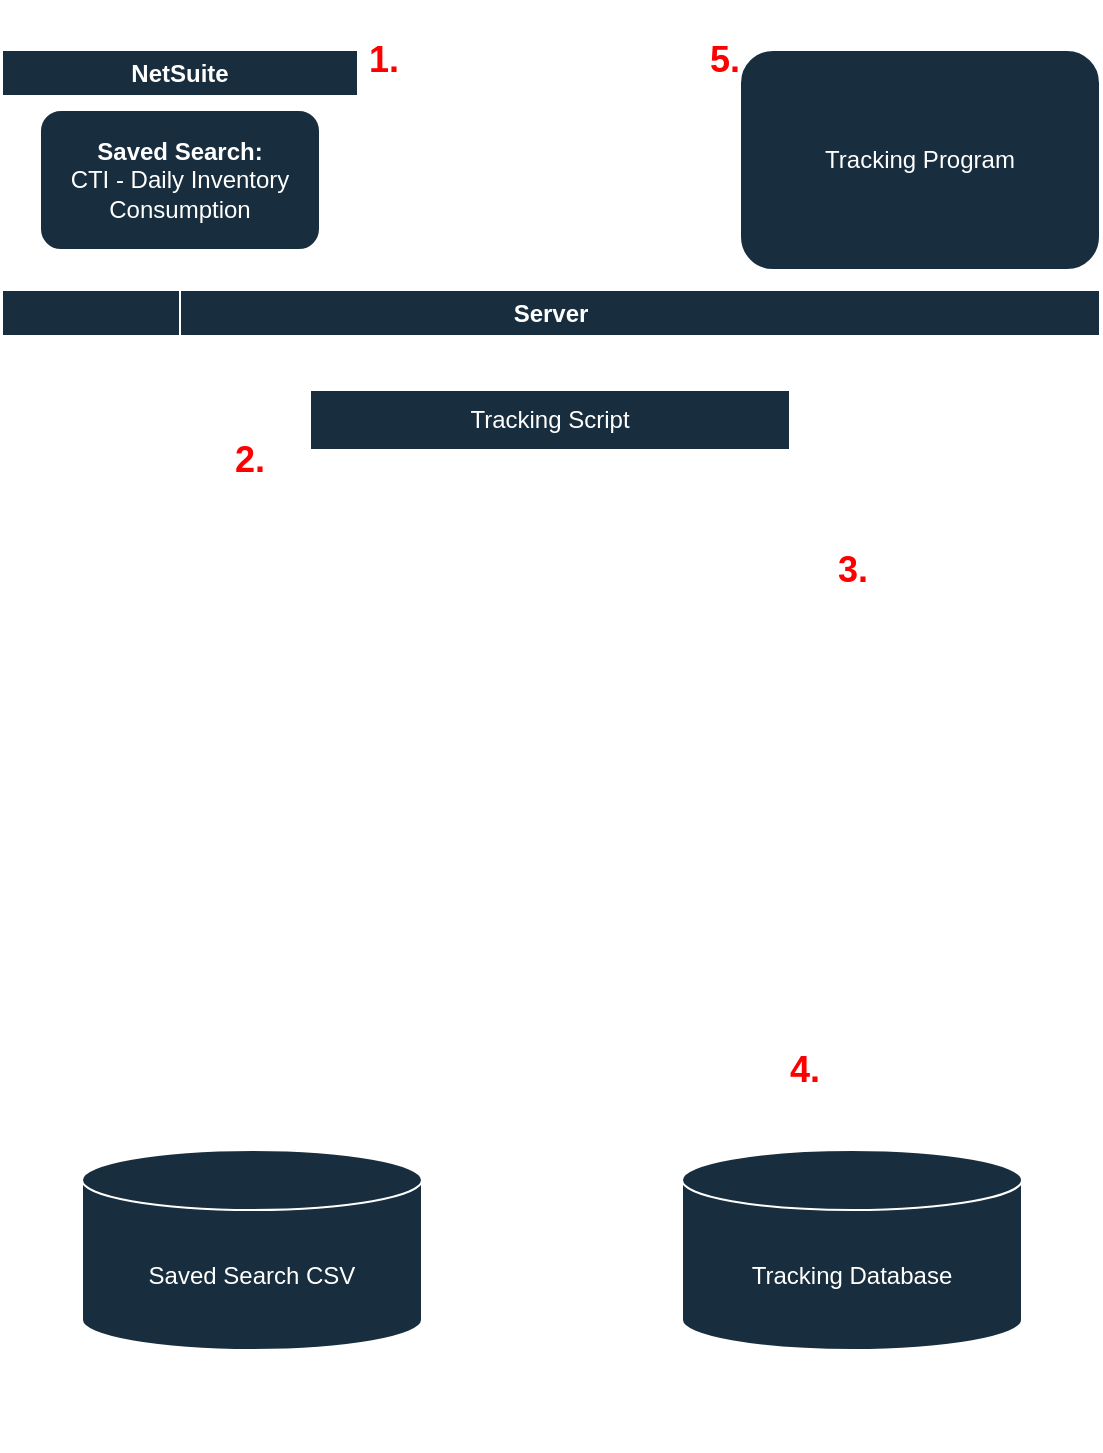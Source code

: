 <mxfile version="21.3.7" type="github">
  <diagram id="C5RBs43oDa-KdzZeNtuy" name="Page-1">
    <mxGraphModel dx="1434" dy="754" grid="1" gridSize="10" guides="1" tooltips="1" connect="1" arrows="1" fold="1" page="1" pageScale="1" pageWidth="827" pageHeight="1169" math="0" shadow="0">
      <root>
        <mxCell id="WIyWlLk6GJQsqaUBKTNV-0" />
        <mxCell id="WIyWlLk6GJQsqaUBKTNV-1" parent="WIyWlLk6GJQsqaUBKTNV-0" />
        <mxCell id="U5RVJwo38xha9huWu8kf-47" style="edgeStyle=orthogonalEdgeStyle;rounded=0;orthogonalLoop=1;jettySize=auto;html=1;exitX=0.5;exitY=1;exitDx=0;exitDy=0;entryX=0.855;entryY=0;entryDx=0;entryDy=4.35;entryPerimeter=0;labelBackgroundColor=none;strokeColor=#ffffff;fontColor=default;" parent="WIyWlLk6GJQsqaUBKTNV-1" source="U5RVJwo38xha9huWu8kf-3" target="U5RVJwo38xha9huWu8kf-35" edge="1">
          <mxGeometry relative="1" as="geometry" />
        </mxCell>
        <mxCell id="U5RVJwo38xha9huWu8kf-70" value="Reads" style="edgeLabel;html=1;align=center;verticalAlign=middle;resizable=0;points=[];fontColor=#FFFFFF;" parent="U5RVJwo38xha9huWu8kf-47" vertex="1" connectable="0">
          <mxGeometry x="0.264" y="1" relative="1" as="geometry">
            <mxPoint y="59" as="offset" />
          </mxGeometry>
        </mxCell>
        <mxCell id="U5RVJwo38xha9huWu8kf-3" value="Tracking Program" style="rounded=1;whiteSpace=wrap;html=1;labelBackgroundColor=none;fillColor=#182E3E;strokeColor=#FFFFFF;fontColor=#FFFFFF;" parent="WIyWlLk6GJQsqaUBKTNV-1" vertex="1">
          <mxGeometry x="508" y="210" width="180" height="110" as="geometry" />
        </mxCell>
        <mxCell id="U5RVJwo38xha9huWu8kf-5" value="Server" style="swimlane;whiteSpace=wrap;html=1;labelBackgroundColor=none;fillColor=#182E3E;strokeColor=#FFFFFF;fontColor=#FFFFFF;" parent="WIyWlLk6GJQsqaUBKTNV-1" vertex="1">
          <mxGeometry x="139" y="330" width="549" height="580" as="geometry" />
        </mxCell>
        <mxCell id="U5RVJwo38xha9huWu8kf-51" style="edgeStyle=orthogonalEdgeStyle;rounded=0;orthogonalLoop=1;jettySize=auto;html=1;exitX=0.5;exitY=0;exitDx=0;exitDy=0;exitPerimeter=0;entryX=0;entryY=0.5;entryDx=0;entryDy=0;strokeColor=#ffffff;labelBackgroundColor=none;fontColor=default;" parent="U5RVJwo38xha9huWu8kf-5" source="U5RVJwo38xha9huWu8kf-17" target="U5RVJwo38xha9huWu8kf-34" edge="1">
          <mxGeometry relative="1" as="geometry" />
        </mxCell>
        <mxCell id="U5RVJwo38xha9huWu8kf-69" value="Reads" style="edgeLabel;html=1;align=center;verticalAlign=middle;resizable=0;points=[];fontColor=#FFFFFF;" parent="U5RVJwo38xha9huWu8kf-51" vertex="1" connectable="0">
          <mxGeometry x="0.263" y="-2" relative="1" as="geometry">
            <mxPoint as="offset" />
          </mxGeometry>
        </mxCell>
        <mxCell id="U5RVJwo38xha9huWu8kf-17" value="Saved Search CSV" style="shape=cylinder3;whiteSpace=wrap;html=1;boundedLbl=1;backgroundOutline=1;size=15;labelBackgroundColor=none;fillColor=#182E3E;strokeColor=#FFFFFF;fontColor=#FFFFFF;" parent="U5RVJwo38xha9huWu8kf-5" vertex="1">
          <mxGeometry x="40" y="430" width="170" height="100" as="geometry" />
        </mxCell>
        <mxCell id="U5RVJwo38xha9huWu8kf-25" value="Tracking Script" style="swimlane;fontStyle=0;childLayout=stackLayout;horizontal=1;startSize=30;horizontalStack=0;resizeParent=1;resizeParentMax=0;resizeLast=0;collapsible=1;marginBottom=0;whiteSpace=wrap;html=1;labelBackgroundColor=none;fillColor=#182E3E;strokeColor=#FFFFFF;fontColor=#FFFFFF;" parent="U5RVJwo38xha9huWu8kf-5" vertex="1">
          <mxGeometry x="154" y="50" width="240" height="310" as="geometry" />
        </mxCell>
        <mxCell id="U5RVJwo38xha9huWu8kf-34" value="1. Reads the data from the saved search for all the Edmonton products that are tracked." style="text;strokeColor=none;fillColor=none;align=left;verticalAlign=middle;spacingLeft=4;spacingRight=4;overflow=hidden;points=[[0,0.5],[1,0.5]];portConstraint=eastwest;rotatable=0;whiteSpace=wrap;html=1;labelBackgroundColor=none;fontColor=#FFFFFF;" parent="U5RVJwo38xha9huWu8kf-25" vertex="1">
          <mxGeometry y="30" width="240" height="50" as="geometry" />
        </mxCell>
        <mxCell id="U5RVJwo38xha9huWu8kf-26" value="2. Reads the current counters for each product in the tracking database." style="text;strokeColor=none;fillColor=none;align=left;verticalAlign=middle;spacingLeft=4;spacingRight=4;overflow=hidden;points=[[0,0.5],[1,0.5]];portConstraint=eastwest;rotatable=0;whiteSpace=wrap;html=1;labelBackgroundColor=none;fontColor=#FFFFFF;" parent="U5RVJwo38xha9huWu8kf-25" vertex="1">
          <mxGeometry y="80" width="240" height="50" as="geometry" />
        </mxCell>
        <mxCell id="U5RVJwo38xha9huWu8kf-33" value="3. Checks if there has been any new orders from the saved search." style="text;strokeColor=none;fillColor=none;align=left;verticalAlign=middle;spacingLeft=4;spacingRight=4;overflow=hidden;points=[[0,0.5],[1,0.5]];portConstraint=eastwest;rotatable=0;whiteSpace=wrap;html=1;labelBackgroundColor=none;fontColor=#FFFFFF;" parent="U5RVJwo38xha9huWu8kf-25" vertex="1">
          <mxGeometry y="130" width="240" height="50" as="geometry" />
        </mxCell>
        <mxCell id="U5RVJwo38xha9huWu8kf-29" value="4. If change is detected, add it to the counter" style="text;strokeColor=none;fillColor=none;align=left;verticalAlign=middle;spacingLeft=4;spacingRight=4;overflow=hidden;points=[[0,0.5],[1,0.5]];portConstraint=eastwest;rotatable=0;whiteSpace=wrap;html=1;labelBackgroundColor=none;fontColor=#FFFFFF;" parent="U5RVJwo38xha9huWu8kf-25" vertex="1">
          <mxGeometry y="180" width="240" height="30" as="geometry" />
        </mxCell>
        <mxCell id="U5RVJwo38xha9huWu8kf-30" value="5. If counter exceeds the threshold, send an email to purchasing to re-order that product." style="text;strokeColor=none;fillColor=none;align=left;verticalAlign=middle;spacingLeft=4;spacingRight=4;overflow=hidden;points=[[0,0.5],[1,0.5]];portConstraint=eastwest;rotatable=0;whiteSpace=wrap;html=1;labelBackgroundColor=none;fontColor=#FFFFFF;" parent="U5RVJwo38xha9huWu8kf-25" vertex="1">
          <mxGeometry y="210" width="240" height="50" as="geometry" />
        </mxCell>
        <mxCell id="U5RVJwo38xha9huWu8kf-31" value="6. Set the counter to the amount it exceeded the threshold by. Save to Database." style="text;strokeColor=none;fillColor=none;align=left;verticalAlign=middle;spacingLeft=4;spacingRight=4;overflow=hidden;points=[[0,0.5],[1,0.5]];portConstraint=eastwest;rotatable=0;whiteSpace=wrap;html=1;labelBackgroundColor=none;fontColor=#FFFFFF;" parent="U5RVJwo38xha9huWu8kf-25" vertex="1">
          <mxGeometry y="260" width="240" height="50" as="geometry" />
        </mxCell>
        <mxCell id="U5RVJwo38xha9huWu8kf-66" style="edgeStyle=orthogonalEdgeStyle;rounded=0;orthogonalLoop=1;jettySize=auto;html=1;exitX=0.5;exitY=0;exitDx=0;exitDy=0;exitPerimeter=0;entryX=1;entryY=0.5;entryDx=0;entryDy=0;strokeColor=#ffffff;" parent="U5RVJwo38xha9huWu8kf-5" source="U5RVJwo38xha9huWu8kf-35" target="U5RVJwo38xha9huWu8kf-26" edge="1">
          <mxGeometry relative="1" as="geometry" />
        </mxCell>
        <mxCell id="U5RVJwo38xha9huWu8kf-68" value="Reads" style="edgeLabel;html=1;align=center;verticalAlign=middle;resizable=0;points=[];fontColor=#FFFFFF;" parent="U5RVJwo38xha9huWu8kf-66" vertex="1" connectable="0">
          <mxGeometry x="0.68" y="1" relative="1" as="geometry">
            <mxPoint as="offset" />
          </mxGeometry>
        </mxCell>
        <mxCell id="U5RVJwo38xha9huWu8kf-35" value="Tracking Database" style="shape=cylinder3;whiteSpace=wrap;html=1;boundedLbl=1;backgroundOutline=1;size=15;labelBackgroundColor=none;fillColor=#182E3E;strokeColor=#FFFFFF;fontColor=#FFFFFF;" parent="U5RVJwo38xha9huWu8kf-5" vertex="1">
          <mxGeometry x="340" y="430" width="170" height="100" as="geometry" />
        </mxCell>
        <mxCell id="U5RVJwo38xha9huWu8kf-41" style="edgeStyle=orthogonalEdgeStyle;rounded=0;orthogonalLoop=1;jettySize=auto;html=1;exitX=0.25;exitY=1;exitDx=0;exitDy=0;entryX=0.75;entryY=1;entryDx=0;entryDy=0;labelBackgroundColor=none;strokeColor=#ffffff;fontColor=default;" parent="U5RVJwo38xha9huWu8kf-5" source="U5RVJwo38xha9huWu8kf-25" target="U5RVJwo38xha9huWu8kf-25" edge="1">
          <mxGeometry relative="1" as="geometry">
            <Array as="points">
              <mxPoint x="214" y="410" />
              <mxPoint x="334" y="410" />
            </Array>
          </mxGeometry>
        </mxCell>
        <mxCell id="U5RVJwo38xha9huWu8kf-73" value="Every Hour" style="edgeLabel;html=1;align=center;verticalAlign=middle;resizable=0;points=[];fontColor=#FFFFFF;" parent="U5RVJwo38xha9huWu8kf-41" vertex="1" connectable="0">
          <mxGeometry x="0.109" y="-4" relative="1" as="geometry">
            <mxPoint x="-11" as="offset" />
          </mxGeometry>
        </mxCell>
        <mxCell id="U5RVJwo38xha9huWu8kf-61" value="&lt;h2&gt;&lt;font color=&quot;#ff0000&quot;&gt;2.&lt;/font&gt;&lt;/h2&gt;" style="text;html=1;align=center;verticalAlign=middle;whiteSpace=wrap;rounded=0;labelBackgroundColor=none;fontColor=#FFFFFF;" parent="U5RVJwo38xha9huWu8kf-5" vertex="1">
          <mxGeometry x="94" y="70" width="60" height="30" as="geometry" />
        </mxCell>
        <mxCell id="U5RVJwo38xha9huWu8kf-64" value="&lt;h2&gt;&lt;font color=&quot;#ff0000&quot;&gt;3.&lt;/font&gt;&lt;/h2&gt;" style="text;html=1;align=center;verticalAlign=middle;resizable=0;points=[];autosize=1;strokeColor=none;fillColor=none;fontColor=#FFFFFF;labelBackgroundColor=none;" parent="U5RVJwo38xha9huWu8kf-5" vertex="1">
          <mxGeometry x="405" y="110" width="40" height="60" as="geometry" />
        </mxCell>
        <mxCell id="U5RVJwo38xha9huWu8kf-67" style="edgeStyle=orthogonalEdgeStyle;rounded=0;orthogonalLoop=1;jettySize=auto;html=1;exitX=1;exitY=0.5;exitDx=0;exitDy=0;entryX=0.5;entryY=0;entryDx=0;entryDy=0;entryPerimeter=0;strokeColor=#ffffff;" parent="U5RVJwo38xha9huWu8kf-5" source="U5RVJwo38xha9huWu8kf-31" target="U5RVJwo38xha9huWu8kf-35" edge="1">
          <mxGeometry relative="1" as="geometry" />
        </mxCell>
        <mxCell id="U5RVJwo38xha9huWu8kf-72" value="Saves" style="edgeLabel;html=1;align=center;verticalAlign=middle;resizable=0;points=[];fontColor=#FFFFFF;" parent="U5RVJwo38xha9huWu8kf-67" vertex="1" connectable="0">
          <mxGeometry x="0.064" relative="1" as="geometry">
            <mxPoint y="29" as="offset" />
          </mxGeometry>
        </mxCell>
        <mxCell id="U5RVJwo38xha9huWu8kf-65" value="&lt;h2&gt;&lt;font color=&quot;#ff0000&quot;&gt;4.&lt;/font&gt;&lt;/h2&gt;" style="text;html=1;align=center;verticalAlign=middle;resizable=0;points=[];autosize=1;strokeColor=none;fillColor=none;fontColor=#FFFFFF;labelBackgroundColor=none;" parent="U5RVJwo38xha9huWu8kf-5" vertex="1">
          <mxGeometry x="381" y="360" width="40" height="60" as="geometry" />
        </mxCell>
        <mxCell id="U5RVJwo38xha9huWu8kf-48" style="edgeStyle=orthogonalEdgeStyle;rounded=0;orthogonalLoop=1;jettySize=auto;html=1;exitX=0.5;exitY=1;exitDx=0;exitDy=0;entryX=0.145;entryY=0;entryDx=0;entryDy=4.35;entryPerimeter=0;labelBackgroundColor=none;strokeColor=#ffffff;fontColor=default;" parent="WIyWlLk6GJQsqaUBKTNV-1" source="U5RVJwo38xha9huWu8kf-14" target="U5RVJwo38xha9huWu8kf-17" edge="1">
          <mxGeometry relative="1" as="geometry" />
        </mxCell>
        <mxCell id="U5RVJwo38xha9huWu8kf-71" value="Saves" style="edgeLabel;html=1;align=center;verticalAlign=middle;resizable=0;points=[];fontColor=#FFFFFF;" parent="U5RVJwo38xha9huWu8kf-48" vertex="1" connectable="0">
          <mxGeometry x="0.222" y="-4" relative="1" as="geometry">
            <mxPoint y="-12" as="offset" />
          </mxGeometry>
        </mxCell>
        <mxCell id="U5RVJwo38xha9huWu8kf-14" value="NetSuite" style="swimlane;whiteSpace=wrap;html=1;labelBackgroundColor=none;fillColor=#182E3E;strokeColor=#FFFFFF;fontColor=#FFFFFF;" parent="WIyWlLk6GJQsqaUBKTNV-1" vertex="1">
          <mxGeometry x="139" y="210" width="178" height="110" as="geometry" />
        </mxCell>
        <mxCell id="U5RVJwo38xha9huWu8kf-15" value="&lt;div&gt;&lt;b&gt;Saved Search: &lt;br&gt;&lt;/b&gt;&lt;/div&gt;&lt;div&gt;CTI - Daily Inventory Consumption&lt;/div&gt;" style="rounded=1;whiteSpace=wrap;html=1;labelBackgroundColor=none;fillColor=#182E3E;strokeColor=#FFFFFF;fontColor=#FFFFFF;" parent="U5RVJwo38xha9huWu8kf-14" vertex="1">
          <mxGeometry x="19" y="30" width="140" height="70" as="geometry" />
        </mxCell>
        <mxCell id="U5RVJwo38xha9huWu8kf-60" value="&lt;h2&gt;&lt;font color=&quot;#ff0000&quot;&gt;1.&lt;/font&gt;&lt;/h2&gt;" style="text;html=1;align=center;verticalAlign=middle;whiteSpace=wrap;rounded=0;labelBackgroundColor=none;fontColor=#FFFFFF;" parent="WIyWlLk6GJQsqaUBKTNV-1" vertex="1">
          <mxGeometry x="300" y="200" width="60" height="30" as="geometry" />
        </mxCell>
        <mxCell id="ZWYanlQe8vimYhlKERDb-0" value="&lt;h2&gt;&lt;font color=&quot;#ff0000&quot;&gt;5.&lt;/font&gt;&lt;/h2&gt;" style="text;html=1;align=center;verticalAlign=middle;resizable=0;points=[];autosize=1;strokeColor=none;fillColor=none;" vertex="1" parent="WIyWlLk6GJQsqaUBKTNV-1">
          <mxGeometry x="480" y="185" width="40" height="60" as="geometry" />
        </mxCell>
      </root>
    </mxGraphModel>
  </diagram>
</mxfile>
